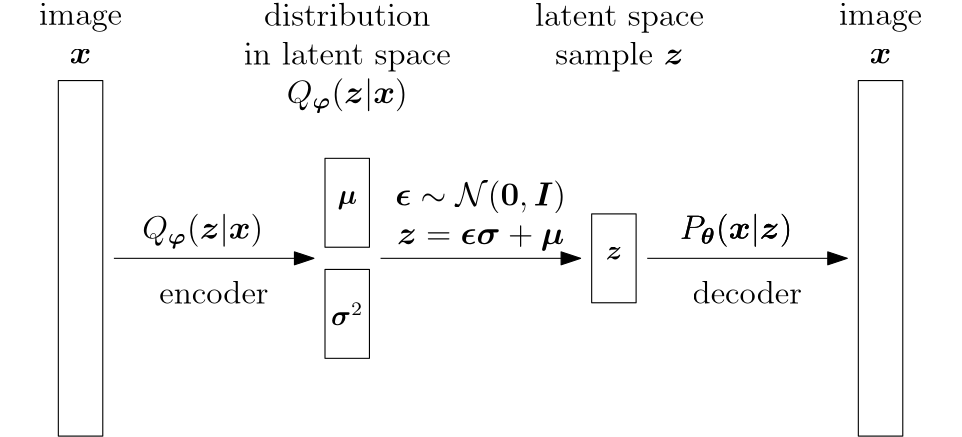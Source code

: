 <?xml version="1.0"?>
<!DOCTYPE ipe SYSTEM "ipe.dtd">
<ipe version="70206" creator="Ipe 7.2.9">
<info created="D:20200503215042" modified="D:20210517195938"/>
<preamble>\usepackage{bm}</preamble>
<ipestyle name="basic">
<symbol name="arrow/arc(spx)">
<path stroke="sym-stroke" fill="sym-stroke" pen="sym-pen">
0 0 m
-1 0.333 l
-1 -0.333 l
h
</path>
</symbol>
<symbol name="arrow/farc(spx)">
<path stroke="sym-stroke" fill="white" pen="sym-pen">
0 0 m
-1 0.333 l
-1 -0.333 l
h
</path>
</symbol>
<symbol name="arrow/ptarc(spx)">
<path stroke="sym-stroke" fill="sym-stroke" pen="sym-pen">
0 0 m
-1 0.333 l
-0.8 0 l
-1 -0.333 l
h
</path>
</symbol>
<symbol name="arrow/fptarc(spx)">
<path stroke="sym-stroke" fill="white" pen="sym-pen">
0 0 m
-1 0.333 l
-0.8 0 l
-1 -0.333 l
h
</path>
</symbol>
<symbol name="mark/circle(sx)" transformations="translations">
<path fill="sym-stroke">
0.6 0 0 0.6 0 0 e
0.4 0 0 0.4 0 0 e
</path>
</symbol>
<symbol name="mark/disk(sx)" transformations="translations">
<path fill="sym-stroke">
0.6 0 0 0.6 0 0 e
</path>
</symbol>
<symbol name="mark/fdisk(sfx)" transformations="translations">
<group>
<path fill="sym-fill">
0.5 0 0 0.5 0 0 e
</path>
<path fill="sym-stroke" fillrule="eofill">
0.6 0 0 0.6 0 0 e
0.4 0 0 0.4 0 0 e
</path>
</group>
</symbol>
<symbol name="mark/box(sx)" transformations="translations">
<path fill="sym-stroke" fillrule="eofill">
-0.6 -0.6 m
0.6 -0.6 l
0.6 0.6 l
-0.6 0.6 l
h
-0.4 -0.4 m
0.4 -0.4 l
0.4 0.4 l
-0.4 0.4 l
h
</path>
</symbol>
<symbol name="mark/square(sx)" transformations="translations">
<path fill="sym-stroke">
-0.6 -0.6 m
0.6 -0.6 l
0.6 0.6 l
-0.6 0.6 l
h
</path>
</symbol>
<symbol name="mark/fsquare(sfx)" transformations="translations">
<group>
<path fill="sym-fill">
-0.5 -0.5 m
0.5 -0.5 l
0.5 0.5 l
-0.5 0.5 l
h
</path>
<path fill="sym-stroke" fillrule="eofill">
-0.6 -0.6 m
0.6 -0.6 l
0.6 0.6 l
-0.6 0.6 l
h
-0.4 -0.4 m
0.4 -0.4 l
0.4 0.4 l
-0.4 0.4 l
h
</path>
</group>
</symbol>
<symbol name="mark/cross(sx)" transformations="translations">
<group>
<path fill="sym-stroke">
-0.43 -0.57 m
0.57 0.43 l
0.43 0.57 l
-0.57 -0.43 l
h
</path>
<path fill="sym-stroke">
-0.43 0.57 m
0.57 -0.43 l
0.43 -0.57 l
-0.57 0.43 l
h
</path>
</group>
</symbol>
<symbol name="arrow/fnormal(spx)">
<path stroke="sym-stroke" fill="white" pen="sym-pen">
0 0 m
-1 0.333 l
-1 -0.333 l
h
</path>
</symbol>
<symbol name="arrow/pointed(spx)">
<path stroke="sym-stroke" fill="sym-stroke" pen="sym-pen">
0 0 m
-1 0.333 l
-0.8 0 l
-1 -0.333 l
h
</path>
</symbol>
<symbol name="arrow/fpointed(spx)">
<path stroke="sym-stroke" fill="white" pen="sym-pen">
0 0 m
-1 0.333 l
-0.8 0 l
-1 -0.333 l
h
</path>
</symbol>
<symbol name="arrow/linear(spx)">
<path stroke="sym-stroke" pen="sym-pen">
-1 0.333 m
0 0 l
-1 -0.333 l
</path>
</symbol>
<symbol name="arrow/fdouble(spx)">
<path stroke="sym-stroke" fill="white" pen="sym-pen">
0 0 m
-1 0.333 l
-1 -0.333 l
h
-1 0 m
-2 0.333 l
-2 -0.333 l
h
</path>
</symbol>
<symbol name="arrow/double(spx)">
<path stroke="sym-stroke" fill="sym-stroke" pen="sym-pen">
0 0 m
-1 0.333 l
-1 -0.333 l
h
-1 0 m
-2 0.333 l
-2 -0.333 l
h
</path>
</symbol>
<pen name="heavier" value="0.8"/>
<pen name="fat" value="1.2"/>
<pen name="ultrafat" value="2"/>
<symbolsize name="large" value="5"/>
<symbolsize name="small" value="2"/>
<symbolsize name="tiny" value="1.1"/>
<arrowsize name="large" value="10"/>
<arrowsize name="small" value="5"/>
<arrowsize name="tiny" value="3"/>
<color name="red" value="1 0 0"/>
<color name="green" value="0 1 0"/>
<color name="blue" value="0 0 1"/>
<color name="yellow" value="1 1 0"/>
<color name="orange" value="1 0.647 0"/>
<color name="gold" value="1 0.843 0"/>
<color name="purple" value="0.627 0.125 0.941"/>
<color name="gray" value="0.745"/>
<color name="brown" value="0.647 0.165 0.165"/>
<color name="navy" value="0 0 0.502"/>
<color name="pink" value="1 0.753 0.796"/>
<color name="seagreen" value="0.18 0.545 0.341"/>
<color name="turquoise" value="0.251 0.878 0.816"/>
<color name="violet" value="0.933 0.51 0.933"/>
<color name="darkblue" value="0 0 0.545"/>
<color name="darkcyan" value="0 0.545 0.545"/>
<color name="darkgray" value="0.663"/>
<color name="darkgreen" value="0 0.392 0"/>
<color name="darkmagenta" value="0.545 0 0.545"/>
<color name="darkorange" value="1 0.549 0"/>
<color name="darkred" value="0.545 0 0"/>
<color name="lightblue" value="0.678 0.847 0.902"/>
<color name="lightcyan" value="0.878 1 1"/>
<color name="lightgray" value="0.827"/>
<color name="lightgreen" value="0.565 0.933 0.565"/>
<color name="lightyellow" value="1 1 0.878"/>
<dashstyle name="dashed" value="[4] 0"/>
<dashstyle name="dotted" value="[1 3] 0"/>
<dashstyle name="dash dotted" value="[4 2 1 2] 0"/>
<dashstyle name="dash dot dotted" value="[4 2 1 2 1 2] 0"/>
<textsize name="large" value="\large"/>
<textsize name="small" value="\small"/>
<textsize name="tiny" value="\tiny"/>
<textsize name="Large" value="\Large"/>
<textsize name="LARGE" value="\LARGE"/>
<textsize name="huge" value="\huge"/>
<textsize name="Huge" value="\Huge"/>
<textsize name="footnote" value="\footnotesize"/>
<textstyle name="center" begin="\begin{center}" end="\end{center}"/>
<textstyle name="itemize" begin="\begin{itemize}" end="\end{itemize}"/>
<textstyle name="item" begin="\begin{itemize}\item{}" end="\end{itemize}"/>
<gridsize name="4 pts" value="4"/>
<gridsize name="8 pts (~3 mm)" value="8"/>
<gridsize name="16 pts (~6 mm)" value="16"/>
<gridsize name="32 pts (~12 mm)" value="32"/>
<gridsize name="10 pts (~3.5 mm)" value="10"/>
<gridsize name="20 pts (~7 mm)" value="20"/>
<gridsize name="14 pts (~5 mm)" value="14"/>
<gridsize name="28 pts (~10 mm)" value="28"/>
<gridsize name="56 pts (~20 mm)" value="56"/>
<anglesize name="90 deg" value="90"/>
<anglesize name="60 deg" value="60"/>
<anglesize name="45 deg" value="45"/>
<anglesize name="30 deg" value="30"/>
<anglesize name="22.5 deg" value="22.5"/>
<opacity name="10%" value="0.1"/>
<opacity name="30%" value="0.3"/>
<opacity name="50%" value="0.5"/>
<opacity name="75%" value="0.75"/>
<tiling name="falling" angle="-60" step="4" width="1"/>
<tiling name="rising" angle="30" step="4" width="1"/>
</ipestyle>
<page>
<layer name="alpha"/>
<view layers="alpha" active="alpha"/>
<path layer="alpha" stroke="black">
80 720 m
80 592 l
96 592 l
96 720 l
h
</path>
<path matrix="1 0 0 1 32 0" stroke="black">
336 720 m
336 592 l
352 592 l
352 720 l
h
</path>
<text matrix="1 0 0 1 -4 0" transformations="translations" pos="64 748" stroke="black" type="minipage" width="56" height="13.422" depth="8.46" valign="top" size="large" style="center">image

$\bm x$</text>
<text matrix="1 0 0 1 284 0" transformations="translations" pos="64 748" stroke="black" type="minipage" width="56" height="13.422" depth="8.46" valign="top" size="large" style="center">image

$\bm x$</text>
<path matrix="1 0 0 1 32 0" stroke="black">
240 672 m
240 640 l
256 640 l
256 672 l
h
</path>
<text matrix="1 0 0 1 76 0" transformations="translations" pos="64 748" stroke="black" type="minipage" width="88" height="22.241" depth="17.3" valign="top" size="large" style="center">distribution

in latent space

$Q_{\bm\varphi}(\bm z | \bm x)$</text>
<path matrix="1 0 0 1 -64 20" stroke="black">
240 672 m
240 640 l
256 640 l
256 672 l
h
</path>
<path matrix="1 0 0 1 -64 -20" stroke="black">
240 672 m
240 640 l
256 640 l
256 672 l
h
</path>
<text matrix="1 0 0 1 8 20" transformations="translations" pos="168 660" stroke="black" type="minipage" width="16" height="5.675" depth="0.69" valign="top" style="center">$\bm \mu$</text>
<text matrix="1 0 0 1 8 -20" transformations="translations" pos="168 660" stroke="black" type="minipage" width="16" height="6.55" depth="1.56" valign="top" style="center">$\bm \sigma^2$</text>
<path stroke="black" arrow="normal/normal">
100 656 m
172 656 l
</path>
<text matrix="1 0 0 1 36 -76" transformations="translations" pos="64 748" stroke="black" type="minipage" width="64" height="8.649" depth="3.66" valign="top" size="large" style="center">$Q_{\bm\varphi}(\bm z | \bm x)$</text>
<path stroke="black" arrow="normal/normal">
196 656 m
268 656 l
</path>
<text matrix="1 0 0 1 104 0" transformations="translations" pos="168 660" stroke="black" type="minipage" width="16" height="4.705" depth="0" valign="top" style="center">$\bm z$</text>
<text matrix="1 0 0 1 184 0" transformations="translations" pos="64 748" stroke="black" type="minipage" width="68" height="14.774" depth="9.8" valign="top" size="large" style="center">latent space

sample $\bm z$</text>
<path matrix="1 0 0 1 192 0" stroke="black" arrow="normal/normal">
100 656 m
172 656 l
</path>
<text matrix="1 0 0 1 228 -76" transformations="translations" pos="64 748" stroke="black" type="minipage" width="64" height="8.465" depth="3.49" valign="top" size="large" style="center">$P_{\bm\theta}(\bm x | \bm z)$</text>
<text matrix="1 0 0 1 228 -76" transformations="translations" pos="64 748" stroke="black" type="minipage" width="64" height="8.465" depth="3.49" valign="top" size="large" style="center">$P_{\bm\theta}(\bm x | \bm z)$</text>
<text matrix="1 0 0 1 136 -64" transformations="translations" pos="64 748" stroke="black" type="minipage" width="64" height="16.028" depth="11.07" valign="top" size="large" style="center">$\bm\epsilon \sim \mathcal{N}(\bm 0, \bm I)$\\
\strut $\bm z = \bm \epsilon \bm \sigma + \bm\mu$</text>
<text matrix="1 0 0 1 236 -100" transformations="translations" pos="64 748" stroke="black" type="minipage" width="56" height="6.642" depth="1.66" valign="top" size="large" style="center">decoder</text>
<text matrix="1 0 0 1 44 -100" transformations="translations" pos="64 748" stroke="black" type="minipage" width="56" height="6.642" depth="1.66" valign="top" size="large" style="center">encoder</text>
</page>
</ipe>
